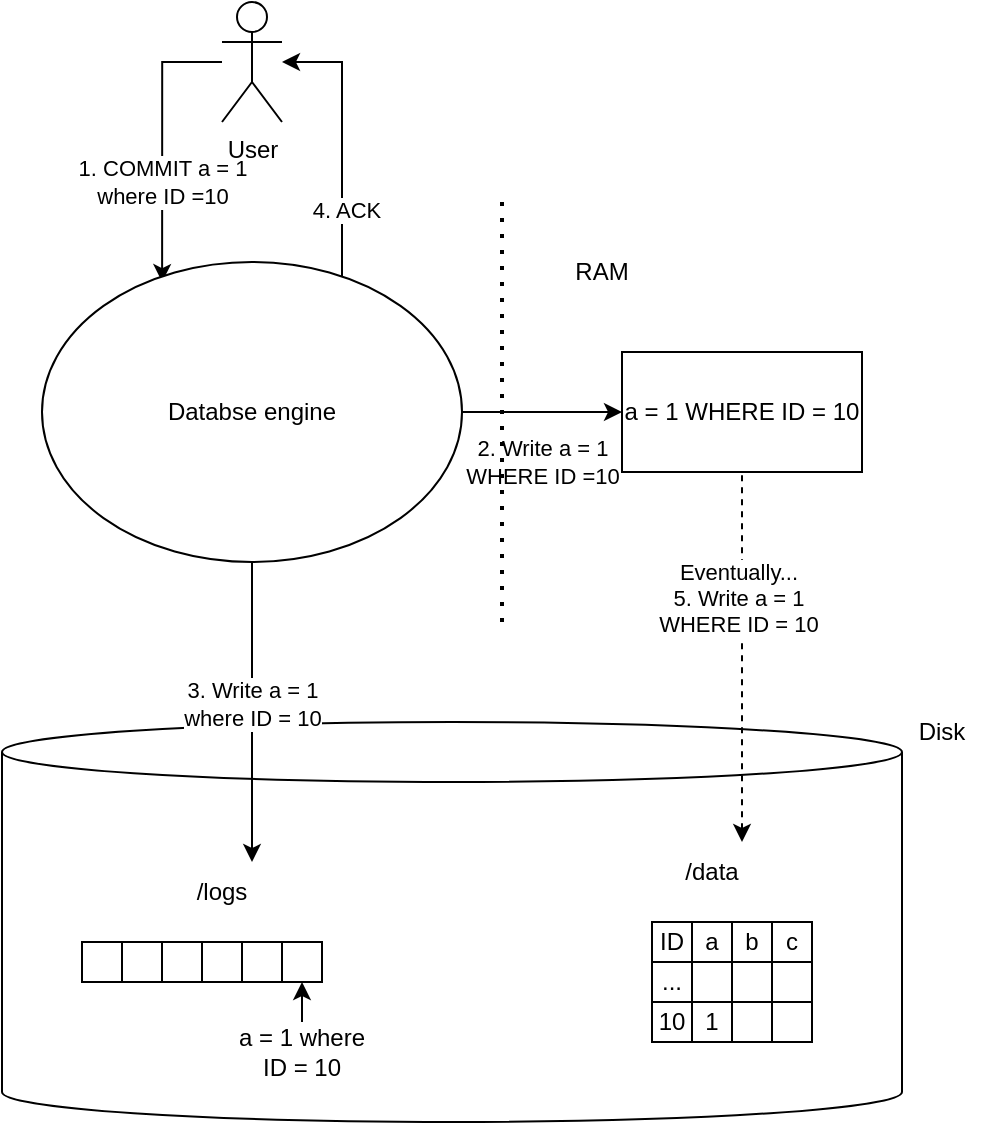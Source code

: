 <mxfile version="22.1.2" type="github" pages="2">
  <diagram name="DB Commit log" id="sTb5aIzIU9DBBp99tq6U">
    <mxGraphModel dx="1808" dy="1125" grid="1" gridSize="10" guides="1" tooltips="1" connect="1" arrows="1" fold="1" page="1" pageScale="1" pageWidth="827" pageHeight="1169" math="0" shadow="0">
      <root>
        <mxCell id="0" />
        <mxCell id="1" parent="0" />
        <mxCell id="6ws37fdnxySYZuFqzhG_-7" value="" style="shape=cylinder3;whiteSpace=wrap;html=1;boundedLbl=1;backgroundOutline=1;size=15;" parent="1" vertex="1">
          <mxGeometry x="260" y="640" width="450" height="200" as="geometry" />
        </mxCell>
        <mxCell id="6ws37fdnxySYZuFqzhG_-5" value="" style="edgeStyle=orthogonalEdgeStyle;rounded=0;orthogonalLoop=1;jettySize=auto;html=1;entryX=0.286;entryY=0.067;entryDx=0;entryDy=0;entryPerimeter=0;" parent="1" source="6ws37fdnxySYZuFqzhG_-1" target="6ws37fdnxySYZuFqzhG_-4" edge="1">
          <mxGeometry relative="1" as="geometry">
            <Array as="points">
              <mxPoint x="340" y="310" />
            </Array>
          </mxGeometry>
        </mxCell>
        <mxCell id="6ws37fdnxySYZuFqzhG_-6" value="1. COMMIT a = 1&lt;br&gt;where ID =10" style="edgeLabel;html=1;align=center;verticalAlign=middle;resizable=0;points=[];" parent="6ws37fdnxySYZuFqzhG_-5" vertex="1" connectable="0">
          <mxGeometry x="0.114" y="2" relative="1" as="geometry">
            <mxPoint x="-2" y="12" as="offset" />
          </mxGeometry>
        </mxCell>
        <mxCell id="6ws37fdnxySYZuFqzhG_-1" value="User" style="shape=umlActor;verticalLabelPosition=bottom;verticalAlign=top;html=1;outlineConnect=0;" parent="1" vertex="1">
          <mxGeometry x="370" y="280" width="30" height="60" as="geometry" />
        </mxCell>
        <mxCell id="6ws37fdnxySYZuFqzhG_-11" value="" style="edgeStyle=orthogonalEdgeStyle;rounded=0;orthogonalLoop=1;jettySize=auto;html=1;entryX=0.75;entryY=0;entryDx=0;entryDy=0;" parent="1" source="6ws37fdnxySYZuFqzhG_-4" target="6ws37fdnxySYZuFqzhG_-18" edge="1">
          <mxGeometry relative="1" as="geometry" />
        </mxCell>
        <mxCell id="6ws37fdnxySYZuFqzhG_-12" value="3. Write a = 1&lt;br&gt;where ID = 10" style="edgeLabel;html=1;align=center;verticalAlign=middle;resizable=0;points=[];" parent="6ws37fdnxySYZuFqzhG_-11" vertex="1" connectable="0">
          <mxGeometry x="0.124" y="1" relative="1" as="geometry">
            <mxPoint x="-1" y="-14" as="offset" />
          </mxGeometry>
        </mxCell>
        <mxCell id="6ws37fdnxySYZuFqzhG_-13" value="2. Write a = 1&lt;br&gt;WHERE ID =10" style="edgeStyle=orthogonalEdgeStyle;rounded=0;orthogonalLoop=1;jettySize=auto;html=1;" parent="1" source="6ws37fdnxySYZuFqzhG_-4" target="6ws37fdnxySYZuFqzhG_-10" edge="1">
          <mxGeometry y="-25" relative="1" as="geometry">
            <mxPoint as="offset" />
          </mxGeometry>
        </mxCell>
        <mxCell id="6ws37fdnxySYZuFqzhG_-15" value="" style="edgeStyle=orthogonalEdgeStyle;rounded=0;orthogonalLoop=1;jettySize=auto;html=1;" parent="1" source="6ws37fdnxySYZuFqzhG_-4" target="6ws37fdnxySYZuFqzhG_-1" edge="1">
          <mxGeometry relative="1" as="geometry">
            <Array as="points">
              <mxPoint x="430" y="310" />
            </Array>
          </mxGeometry>
        </mxCell>
        <mxCell id="6ws37fdnxySYZuFqzhG_-16" value="4. ACK" style="edgeLabel;html=1;align=center;verticalAlign=middle;resizable=0;points=[];" parent="6ws37fdnxySYZuFqzhG_-15" vertex="1" connectable="0">
          <mxGeometry x="-0.516" y="-2" relative="1" as="geometry">
            <mxPoint as="offset" />
          </mxGeometry>
        </mxCell>
        <mxCell id="6ws37fdnxySYZuFqzhG_-4" value="Databse engine" style="ellipse;whiteSpace=wrap;html=1;" parent="1" vertex="1">
          <mxGeometry x="280" y="410" width="210" height="150" as="geometry" />
        </mxCell>
        <mxCell id="6ws37fdnxySYZuFqzhG_-8" value="" style="endArrow=none;dashed=1;html=1;dashPattern=1 3;strokeWidth=2;rounded=0;" parent="1" edge="1">
          <mxGeometry width="50" height="50" relative="1" as="geometry">
            <mxPoint x="510" y="590" as="sourcePoint" />
            <mxPoint x="510" y="380" as="targetPoint" />
          </mxGeometry>
        </mxCell>
        <mxCell id="6ws37fdnxySYZuFqzhG_-10" value="a = 1 WHERE ID = 10" style="rounded=0;whiteSpace=wrap;html=1;" parent="1" vertex="1">
          <mxGeometry x="570" y="455" width="120" height="60" as="geometry" />
        </mxCell>
        <mxCell id="6ws37fdnxySYZuFqzhG_-14" value="RAM" style="text;html=1;strokeColor=none;fillColor=none;align=center;verticalAlign=middle;whiteSpace=wrap;rounded=0;" parent="1" vertex="1">
          <mxGeometry x="530" y="400" width="60" height="30" as="geometry" />
        </mxCell>
        <mxCell id="6ws37fdnxySYZuFqzhG_-17" value="Disk" style="text;html=1;strokeColor=none;fillColor=none;align=center;verticalAlign=middle;whiteSpace=wrap;rounded=0;" parent="1" vertex="1">
          <mxGeometry x="700" y="630" width="60" height="30" as="geometry" />
        </mxCell>
        <mxCell id="6ws37fdnxySYZuFqzhG_-18" value="/logs" style="text;html=1;strokeColor=none;fillColor=none;align=center;verticalAlign=middle;whiteSpace=wrap;rounded=0;" parent="1" vertex="1">
          <mxGeometry x="340" y="710" width="60" height="30" as="geometry" />
        </mxCell>
        <mxCell id="6ws37fdnxySYZuFqzhG_-19" value="/data" style="text;html=1;strokeColor=none;fillColor=none;align=center;verticalAlign=middle;whiteSpace=wrap;rounded=0;" parent="1" vertex="1">
          <mxGeometry x="585" y="700" width="60" height="30" as="geometry" />
        </mxCell>
        <mxCell id="6ws37fdnxySYZuFqzhG_-20" value="" style="endArrow=none;dashed=1;html=1;rounded=0;entryX=0.5;entryY=1;entryDx=0;entryDy=0;exitX=0.75;exitY=0;exitDx=0;exitDy=0;startArrow=classic;startFill=1;" parent="1" source="6ws37fdnxySYZuFqzhG_-19" target="6ws37fdnxySYZuFqzhG_-10" edge="1">
          <mxGeometry width="50" height="50" relative="1" as="geometry">
            <mxPoint x="630" y="580" as="sourcePoint" />
            <mxPoint x="440" y="550" as="targetPoint" />
          </mxGeometry>
        </mxCell>
        <mxCell id="6ws37fdnxySYZuFqzhG_-21" value="Eventually... &lt;br&gt;5. Write a = 1 &lt;br&gt;WHERE ID = 10" style="edgeLabel;html=1;align=center;verticalAlign=middle;resizable=0;points=[];" parent="6ws37fdnxySYZuFqzhG_-20" vertex="1" connectable="0">
          <mxGeometry x="0.323" y="2" relative="1" as="geometry">
            <mxPoint as="offset" />
          </mxGeometry>
        </mxCell>
        <mxCell id="6ws37fdnxySYZuFqzhG_-22" value="" style="rounded=0;whiteSpace=wrap;html=1;" parent="1" vertex="1">
          <mxGeometry x="300" y="750" width="20" height="20" as="geometry" />
        </mxCell>
        <mxCell id="6ws37fdnxySYZuFqzhG_-23" value="" style="rounded=0;whiteSpace=wrap;html=1;" parent="1" vertex="1">
          <mxGeometry x="320" y="750" width="20" height="20" as="geometry" />
        </mxCell>
        <mxCell id="6ws37fdnxySYZuFqzhG_-24" value="" style="rounded=0;whiteSpace=wrap;html=1;" parent="1" vertex="1">
          <mxGeometry x="340" y="750" width="20" height="20" as="geometry" />
        </mxCell>
        <mxCell id="6ws37fdnxySYZuFqzhG_-25" value="" style="rounded=0;whiteSpace=wrap;html=1;" parent="1" vertex="1">
          <mxGeometry x="360" y="750" width="20" height="20" as="geometry" />
        </mxCell>
        <mxCell id="6ws37fdnxySYZuFqzhG_-26" value="" style="rounded=0;whiteSpace=wrap;html=1;" parent="1" vertex="1">
          <mxGeometry x="380" y="750" width="20" height="20" as="geometry" />
        </mxCell>
        <mxCell id="6ws37fdnxySYZuFqzhG_-27" value="" style="rounded=0;whiteSpace=wrap;html=1;" parent="1" vertex="1">
          <mxGeometry x="400" y="750" width="20" height="20" as="geometry" />
        </mxCell>
        <mxCell id="6ws37fdnxySYZuFqzhG_-28" value="a = 1 where ID = 10" style="text;html=1;strokeColor=none;fillColor=none;align=center;verticalAlign=middle;whiteSpace=wrap;rounded=0;" parent="1" vertex="1">
          <mxGeometry x="375" y="790" width="70" height="30" as="geometry" />
        </mxCell>
        <mxCell id="6ws37fdnxySYZuFqzhG_-29" value="" style="endArrow=classic;html=1;rounded=0;entryX=0.5;entryY=1;entryDx=0;entryDy=0;exitX=0.5;exitY=0;exitDx=0;exitDy=0;" parent="1" source="6ws37fdnxySYZuFqzhG_-28" target="6ws37fdnxySYZuFqzhG_-27" edge="1">
          <mxGeometry width="50" height="50" relative="1" as="geometry">
            <mxPoint x="390" y="600" as="sourcePoint" />
            <mxPoint x="440" y="550" as="targetPoint" />
          </mxGeometry>
        </mxCell>
        <mxCell id="6ws37fdnxySYZuFqzhG_-30" value="ID" style="rounded=0;whiteSpace=wrap;html=1;" parent="1" vertex="1">
          <mxGeometry x="585" y="740" width="20" height="20" as="geometry" />
        </mxCell>
        <mxCell id="6ws37fdnxySYZuFqzhG_-31" value="a" style="rounded=0;whiteSpace=wrap;html=1;" parent="1" vertex="1">
          <mxGeometry x="605" y="740" width="20" height="20" as="geometry" />
        </mxCell>
        <mxCell id="6ws37fdnxySYZuFqzhG_-32" value="b" style="rounded=0;whiteSpace=wrap;html=1;" parent="1" vertex="1">
          <mxGeometry x="625" y="740" width="20" height="20" as="geometry" />
        </mxCell>
        <mxCell id="6ws37fdnxySYZuFqzhG_-33" value="c" style="rounded=0;whiteSpace=wrap;html=1;" parent="1" vertex="1">
          <mxGeometry x="645" y="740" width="20" height="20" as="geometry" />
        </mxCell>
        <mxCell id="6ws37fdnxySYZuFqzhG_-34" value="..." style="rounded=0;whiteSpace=wrap;html=1;" parent="1" vertex="1">
          <mxGeometry x="585" y="760" width="20" height="20" as="geometry" />
        </mxCell>
        <mxCell id="6ws37fdnxySYZuFqzhG_-35" value="" style="rounded=0;whiteSpace=wrap;html=1;" parent="1" vertex="1">
          <mxGeometry x="605" y="760" width="20" height="20" as="geometry" />
        </mxCell>
        <mxCell id="6ws37fdnxySYZuFqzhG_-36" value="" style="rounded=0;whiteSpace=wrap;html=1;" parent="1" vertex="1">
          <mxGeometry x="625" y="760" width="20" height="20" as="geometry" />
        </mxCell>
        <mxCell id="6ws37fdnxySYZuFqzhG_-37" value="" style="rounded=0;whiteSpace=wrap;html=1;" parent="1" vertex="1">
          <mxGeometry x="645" y="760" width="20" height="20" as="geometry" />
        </mxCell>
        <mxCell id="6ws37fdnxySYZuFqzhG_-38" value="10" style="rounded=0;whiteSpace=wrap;html=1;" parent="1" vertex="1">
          <mxGeometry x="585" y="780" width="20" height="20" as="geometry" />
        </mxCell>
        <mxCell id="6ws37fdnxySYZuFqzhG_-39" value="1" style="rounded=0;whiteSpace=wrap;html=1;" parent="1" vertex="1">
          <mxGeometry x="605" y="780" width="20" height="20" as="geometry" />
        </mxCell>
        <mxCell id="6ws37fdnxySYZuFqzhG_-40" value="" style="rounded=0;whiteSpace=wrap;html=1;" parent="1" vertex="1">
          <mxGeometry x="625" y="780" width="20" height="20" as="geometry" />
        </mxCell>
        <mxCell id="6ws37fdnxySYZuFqzhG_-41" value="" style="rounded=0;whiteSpace=wrap;html=1;" parent="1" vertex="1">
          <mxGeometry x="645" y="780" width="20" height="20" as="geometry" />
        </mxCell>
      </root>
    </mxGraphModel>
  </diagram>
  <diagram name="DB Replication" id="5Gcm3lZuUnb4aoInfJFc">
    <mxGraphModel dx="1808" dy="1125" grid="1" gridSize="10" guides="1" tooltips="1" connect="1" arrows="1" fold="1" page="1" pageScale="1" pageWidth="827" pageHeight="1169" math="0" shadow="0">
      <root>
        <mxCell id="TWwY-2vohfhQjeEuN2gU-0" />
        <mxCell id="TWwY-2vohfhQjeEuN2gU-1" parent="TWwY-2vohfhQjeEuN2gU-0" />
        <mxCell id="ytrfAp6Z5YIWVW9xTfoJ-0" value="secondary" style="shape=cylinder3;whiteSpace=wrap;html=1;boundedLbl=1;backgroundOutline=1;size=15;" vertex="1" parent="TWwY-2vohfhQjeEuN2gU-1">
          <mxGeometry x="530" y="440" width="60" height="80" as="geometry" />
        </mxCell>
        <mxCell id="ytrfAp6Z5YIWVW9xTfoJ-8" value="" style="edgeStyle=orthogonalEdgeStyle;rounded=0;orthogonalLoop=1;jettySize=auto;html=1;" edge="1" parent="TWwY-2vohfhQjeEuN2gU-1">
          <mxGeometry relative="1" as="geometry">
            <mxPoint x="390" y="473" as="sourcePoint" />
            <mxPoint x="530" y="473" as="targetPoint" />
          </mxGeometry>
        </mxCell>
        <mxCell id="ytrfAp6Z5YIWVW9xTfoJ-9" value="3. a = 1" style="edgeLabel;html=1;align=center;verticalAlign=middle;resizable=0;points=[];" vertex="1" connectable="0" parent="ytrfAp6Z5YIWVW9xTfoJ-8">
          <mxGeometry x="-0.086" y="-2" relative="1" as="geometry">
            <mxPoint y="-12" as="offset" />
          </mxGeometry>
        </mxCell>
        <mxCell id="ytrfAp6Z5YIWVW9xTfoJ-1" value="main" style="shape=cylinder3;whiteSpace=wrap;html=1;boundedLbl=1;backgroundOutline=1;size=15;" vertex="1" parent="TWwY-2vohfhQjeEuN2gU-1">
          <mxGeometry x="330" y="440" width="60" height="80" as="geometry" />
        </mxCell>
        <mxCell id="ytrfAp6Z5YIWVW9xTfoJ-3" value="" style="edgeStyle=orthogonalEdgeStyle;rounded=0;orthogonalLoop=1;jettySize=auto;html=1;" edge="1" parent="TWwY-2vohfhQjeEuN2gU-1" source="ytrfAp6Z5YIWVW9xTfoJ-2" target="ytrfAp6Z5YIWVW9xTfoJ-1">
          <mxGeometry relative="1" as="geometry" />
        </mxCell>
        <mxCell id="ytrfAp6Z5YIWVW9xTfoJ-6" value="1 COMMIT&amp;nbsp;&lt;br&gt;a = 1" style="edgeLabel;html=1;align=center;verticalAlign=middle;resizable=0;points=[];" vertex="1" connectable="0" parent="ytrfAp6Z5YIWVW9xTfoJ-3">
          <mxGeometry x="0.218" y="1" relative="1" as="geometry">
            <mxPoint x="-7" y="-9" as="offset" />
          </mxGeometry>
        </mxCell>
        <mxCell id="ytrfAp6Z5YIWVW9xTfoJ-2" value="User" style="shape=umlActor;verticalLabelPosition=bottom;verticalAlign=top;html=1;outlineConnect=0;" vertex="1" parent="TWwY-2vohfhQjeEuN2gU-1">
          <mxGeometry x="190" y="450" width="30" height="60" as="geometry" />
        </mxCell>
        <mxCell id="ytrfAp6Z5YIWVW9xTfoJ-5" value="" style="edgeStyle=orthogonalEdgeStyle;rounded=0;orthogonalLoop=1;jettySize=auto;html=1;startArrow=classic;startFill=1;endArrow=none;endFill=0;" edge="1" parent="TWwY-2vohfhQjeEuN2gU-1">
          <mxGeometry relative="1" as="geometry">
            <mxPoint x="219" y="506" as="sourcePoint" />
            <mxPoint x="329" y="506" as="targetPoint" />
          </mxGeometry>
        </mxCell>
        <mxCell id="ytrfAp6Z5YIWVW9xTfoJ-7" value="2. ACK" style="edgeLabel;html=1;align=center;verticalAlign=middle;resizable=0;points=[];" vertex="1" connectable="0" parent="ytrfAp6Z5YIWVW9xTfoJ-5">
          <mxGeometry x="0.091" y="-1" relative="1" as="geometry">
            <mxPoint as="offset" />
          </mxGeometry>
        </mxCell>
        <mxCell id="ytrfAp6Z5YIWVW9xTfoJ-10" value="" style="endArrow=classic;html=1;rounded=0;entryX=1;entryY=0;entryDx=0;entryDy=52.5;entryPerimeter=0;exitX=0;exitY=0;exitDx=0;exitDy=52.5;exitPerimeter=0;" edge="1" parent="TWwY-2vohfhQjeEuN2gU-1" source="ytrfAp6Z5YIWVW9xTfoJ-0" target="ytrfAp6Z5YIWVW9xTfoJ-1">
          <mxGeometry width="50" height="50" relative="1" as="geometry">
            <mxPoint x="410" y="190" as="sourcePoint" />
            <mxPoint x="460" y="140" as="targetPoint" />
          </mxGeometry>
        </mxCell>
        <mxCell id="ytrfAp6Z5YIWVW9xTfoJ-11" value="4. ACK" style="edgeLabel;html=1;align=center;verticalAlign=middle;resizable=0;points=[];" vertex="1" connectable="0" parent="ytrfAp6Z5YIWVW9xTfoJ-10">
          <mxGeometry x="-0.543" relative="1" as="geometry">
            <mxPoint as="offset" />
          </mxGeometry>
        </mxCell>
      </root>
    </mxGraphModel>
  </diagram>
</mxfile>
